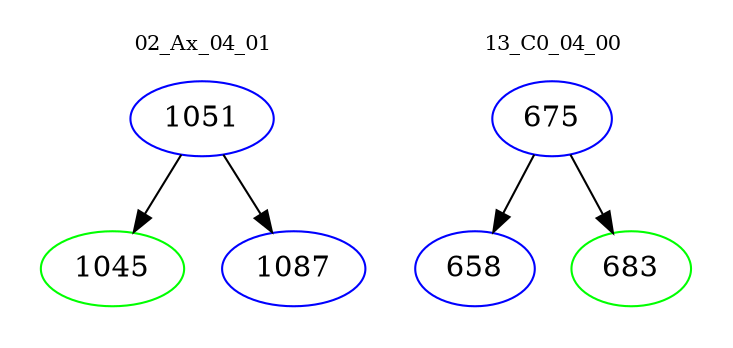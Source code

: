 digraph{
subgraph cluster_0 {
color = white
label = "02_Ax_04_01";
fontsize=10;
T0_1051 [label="1051", color="blue"]
T0_1051 -> T0_1045 [color="black"]
T0_1045 [label="1045", color="green"]
T0_1051 -> T0_1087 [color="black"]
T0_1087 [label="1087", color="blue"]
}
subgraph cluster_1 {
color = white
label = "13_C0_04_00";
fontsize=10;
T1_675 [label="675", color="blue"]
T1_675 -> T1_658 [color="black"]
T1_658 [label="658", color="blue"]
T1_675 -> T1_683 [color="black"]
T1_683 [label="683", color="green"]
}
}
